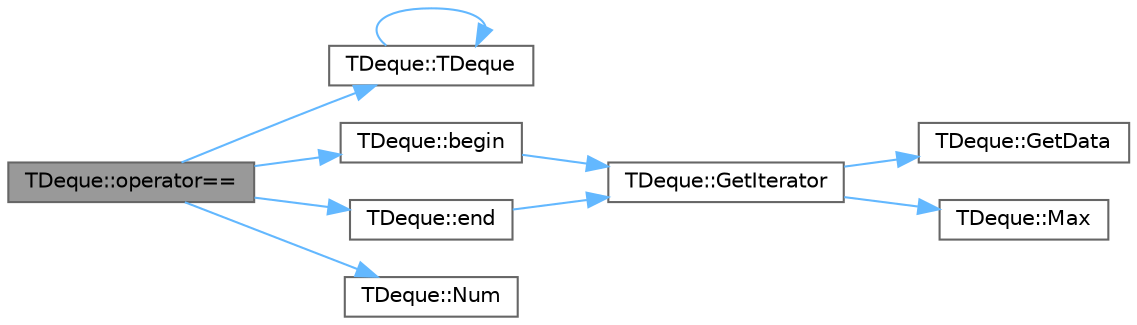 digraph "TDeque::operator=="
{
 // INTERACTIVE_SVG=YES
 // LATEX_PDF_SIZE
  bgcolor="transparent";
  edge [fontname=Helvetica,fontsize=10,labelfontname=Helvetica,labelfontsize=10];
  node [fontname=Helvetica,fontsize=10,shape=box,height=0.2,width=0.4];
  rankdir="LR";
  Node1 [id="Node000001",label="TDeque::operator==",height=0.2,width=0.4,color="gray40", fillcolor="grey60", style="filled", fontcolor="black",tooltip=" "];
  Node1 -> Node2 [id="edge1_Node000001_Node000002",color="steelblue1",style="solid",tooltip=" "];
  Node2 [id="Node000002",label="TDeque::TDeque",height=0.2,width=0.4,color="grey40", fillcolor="white", style="filled",URL="$dd/df8/classTDeque.html#a774f81d52adcdba622fd59eb3b904529",tooltip=" "];
  Node2 -> Node2 [id="edge2_Node000002_Node000002",color="steelblue1",style="solid",tooltip=" "];
  Node1 -> Node3 [id="edge3_Node000001_Node000003",color="steelblue1",style="solid",tooltip=" "];
  Node3 [id="Node000003",label="TDeque::begin",height=0.2,width=0.4,color="grey40", fillcolor="white", style="filled",URL="$dd/df8/classTDeque.html#ad40fa14a12f9e14b0bee74ce68d73423",tooltip=" "];
  Node3 -> Node4 [id="edge4_Node000003_Node000004",color="steelblue1",style="solid",tooltip=" "];
  Node4 [id="Node000004",label="TDeque::GetIterator",height=0.2,width=0.4,color="grey40", fillcolor="white", style="filled",URL="$dd/df8/classTDeque.html#af121b3affa2659414f797122f16e2a17",tooltip=" "];
  Node4 -> Node5 [id="edge5_Node000004_Node000005",color="steelblue1",style="solid",tooltip=" "];
  Node5 [id="Node000005",label="TDeque::GetData",height=0.2,width=0.4,color="grey40", fillcolor="white", style="filled",URL="$dd/df8/classTDeque.html#ae8c1ea114357c2480e35439759dc1ebb",tooltip=" "];
  Node4 -> Node6 [id="edge6_Node000004_Node000006",color="steelblue1",style="solid",tooltip=" "];
  Node6 [id="Node000006",label="TDeque::Max",height=0.2,width=0.4,color="grey40", fillcolor="white", style="filled",URL="$dd/df8/classTDeque.html#af4884bef400ec49fa609e857dfa22117",tooltip=" "];
  Node1 -> Node7 [id="edge7_Node000001_Node000007",color="steelblue1",style="solid",tooltip=" "];
  Node7 [id="Node000007",label="TDeque::end",height=0.2,width=0.4,color="grey40", fillcolor="white", style="filled",URL="$dd/df8/classTDeque.html#a43d916517177d31e18d1db6c9554f2df",tooltip=" "];
  Node7 -> Node4 [id="edge8_Node000007_Node000004",color="steelblue1",style="solid",tooltip=" "];
  Node1 -> Node8 [id="edge9_Node000001_Node000008",color="steelblue1",style="solid",tooltip=" "];
  Node8 [id="Node000008",label="TDeque::Num",height=0.2,width=0.4,color="grey40", fillcolor="white", style="filled",URL="$dd/df8/classTDeque.html#a47e98de436533bb97a06bd12a04a8525",tooltip=" "];
}
